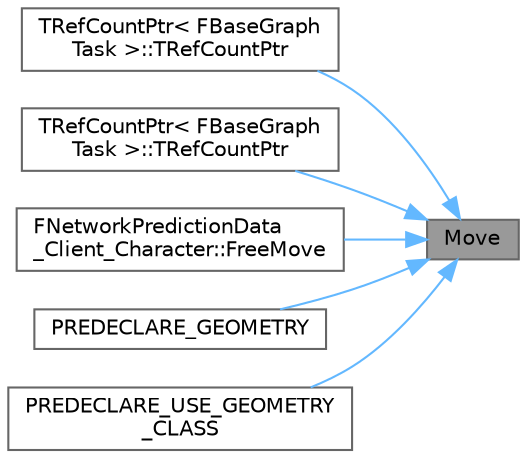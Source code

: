 digraph "Move"
{
 // INTERACTIVE_SVG=YES
 // LATEX_PDF_SIZE
  bgcolor="transparent";
  edge [fontname=Helvetica,fontsize=10,labelfontname=Helvetica,labelfontsize=10];
  node [fontname=Helvetica,fontsize=10,shape=box,height=0.2,width=0.4];
  rankdir="RL";
  Node1 [id="Node000001",label="Move",height=0.2,width=0.4,color="gray40", fillcolor="grey60", style="filled", fontcolor="black",tooltip="This is used to provide type specific behavior for a copy which cannot change the value of B."];
  Node1 -> Node2 [id="edge1_Node000001_Node000002",dir="back",color="steelblue1",style="solid",tooltip=" "];
  Node2 [id="Node000002",label="TRefCountPtr\< FBaseGraph\lTask \>::TRefCountPtr",height=0.2,width=0.4,color="grey40", fillcolor="white", style="filled",URL="$da/da2/classTRefCountPtr.html#ad1ed663bcf741666d058e950ff058733",tooltip=" "];
  Node1 -> Node3 [id="edge2_Node000001_Node000003",dir="back",color="steelblue1",style="solid",tooltip=" "];
  Node3 [id="Node000003",label="TRefCountPtr\< FBaseGraph\lTask \>::TRefCountPtr",height=0.2,width=0.4,color="grey40", fillcolor="white", style="filled",URL="$da/da2/classTRefCountPtr.html#a0685b1f00960bd07d909b25518fd37a2",tooltip=" "];
  Node1 -> Node4 [id="edge3_Node000001_Node000004",dir="back",color="steelblue1",style="solid",tooltip=" "];
  Node4 [id="Node000004",label="FNetworkPredictionData\l_Client_Character::FreeMove",height=0.2,width=0.4,color="grey40", fillcolor="white", style="filled",URL="$d5/d38/classFNetworkPredictionData__Client__Character.html#a9ef118fa2ef77c3c22ee07a215af984e",tooltip="Return a move to the free move pool."];
  Node1 -> Node5 [id="edge4_Node000001_Node000005",dir="back",color="steelblue1",style="solid",tooltip=" "];
  Node5 [id="Node000005",label="PREDECLARE_GEOMETRY",height=0.2,width=0.4,color="grey40", fillcolor="white", style="filled",URL="$dc/da6/MeshVertexSculptTool_8h.html#a174a9876b9872db1d959c323bf510145",tooltip=" "];
  Node1 -> Node6 [id="edge5_Node000001_Node000006",dir="back",color="steelblue1",style="solid",tooltip=" "];
  Node6 [id="Node000006",label="PREDECLARE_USE_GEOMETRY\l_CLASS",height=0.2,width=0.4,color="grey40", fillcolor="white", style="filled",URL="$d6/d16/DynamicMeshSculptTool_8h.html#accf0d76a315518b612546e29539aadf3",tooltip=" "];
}
